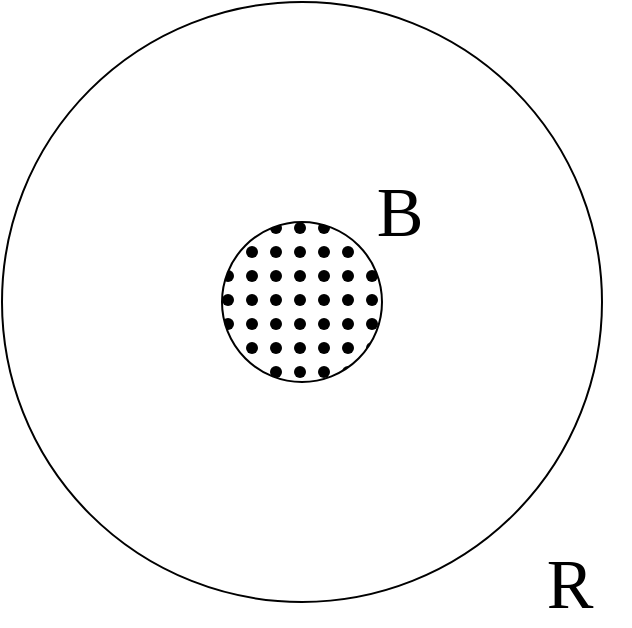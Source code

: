 <mxfile>
    <diagram id="k6FwdfPpB-PYvsMtpVek" name="Page-1">
        <mxGraphModel dx="2995" dy="1718" grid="0" gridSize="10" guides="1" tooltips="1" connect="1" arrows="1" fold="1" page="1" pageScale="1" pageWidth="500" pageHeight="500" background="none" math="1" shadow="0">
            <root>
                <mxCell id="0"/>
                <mxCell id="1" parent="0"/>
                <mxCell id="2" value="" style="ellipse;whiteSpace=wrap;html=1;aspect=fixed;fillColor=none;strokeColor=#000000;" parent="1" vertex="1">
                    <mxGeometry x="100" y="100" width="300" height="300" as="geometry"/>
                </mxCell>
                <mxCell id="3" value="" style="ellipse;whiteSpace=wrap;html=1;aspect=fixed;fillStyle=dots;fillColor=#000000;" parent="1" vertex="1">
                    <mxGeometry x="210" y="210" width="80" height="80" as="geometry"/>
                </mxCell>
                <mxCell id="4" value="B" style="text;strokeColor=none;fillColor=none;html=1;align=center;verticalAlign=middle;whiteSpace=wrap;rounded=0;fontSize=35;fontFamily=Times New Roman;" vertex="1" parent="1">
                    <mxGeometry x="269" y="171" width="60" height="68" as="geometry"/>
                </mxCell>
                <mxCell id="5" value="R" style="text;strokeColor=none;fillColor=none;html=1;align=center;verticalAlign=middle;whiteSpace=wrap;rounded=0;fontFamily=Times New Roman;fontSize=35;" vertex="1" parent="1">
                    <mxGeometry x="354" y="376" width="60" height="30" as="geometry"/>
                </mxCell>
            </root>
        </mxGraphModel>
    </diagram>
</mxfile>